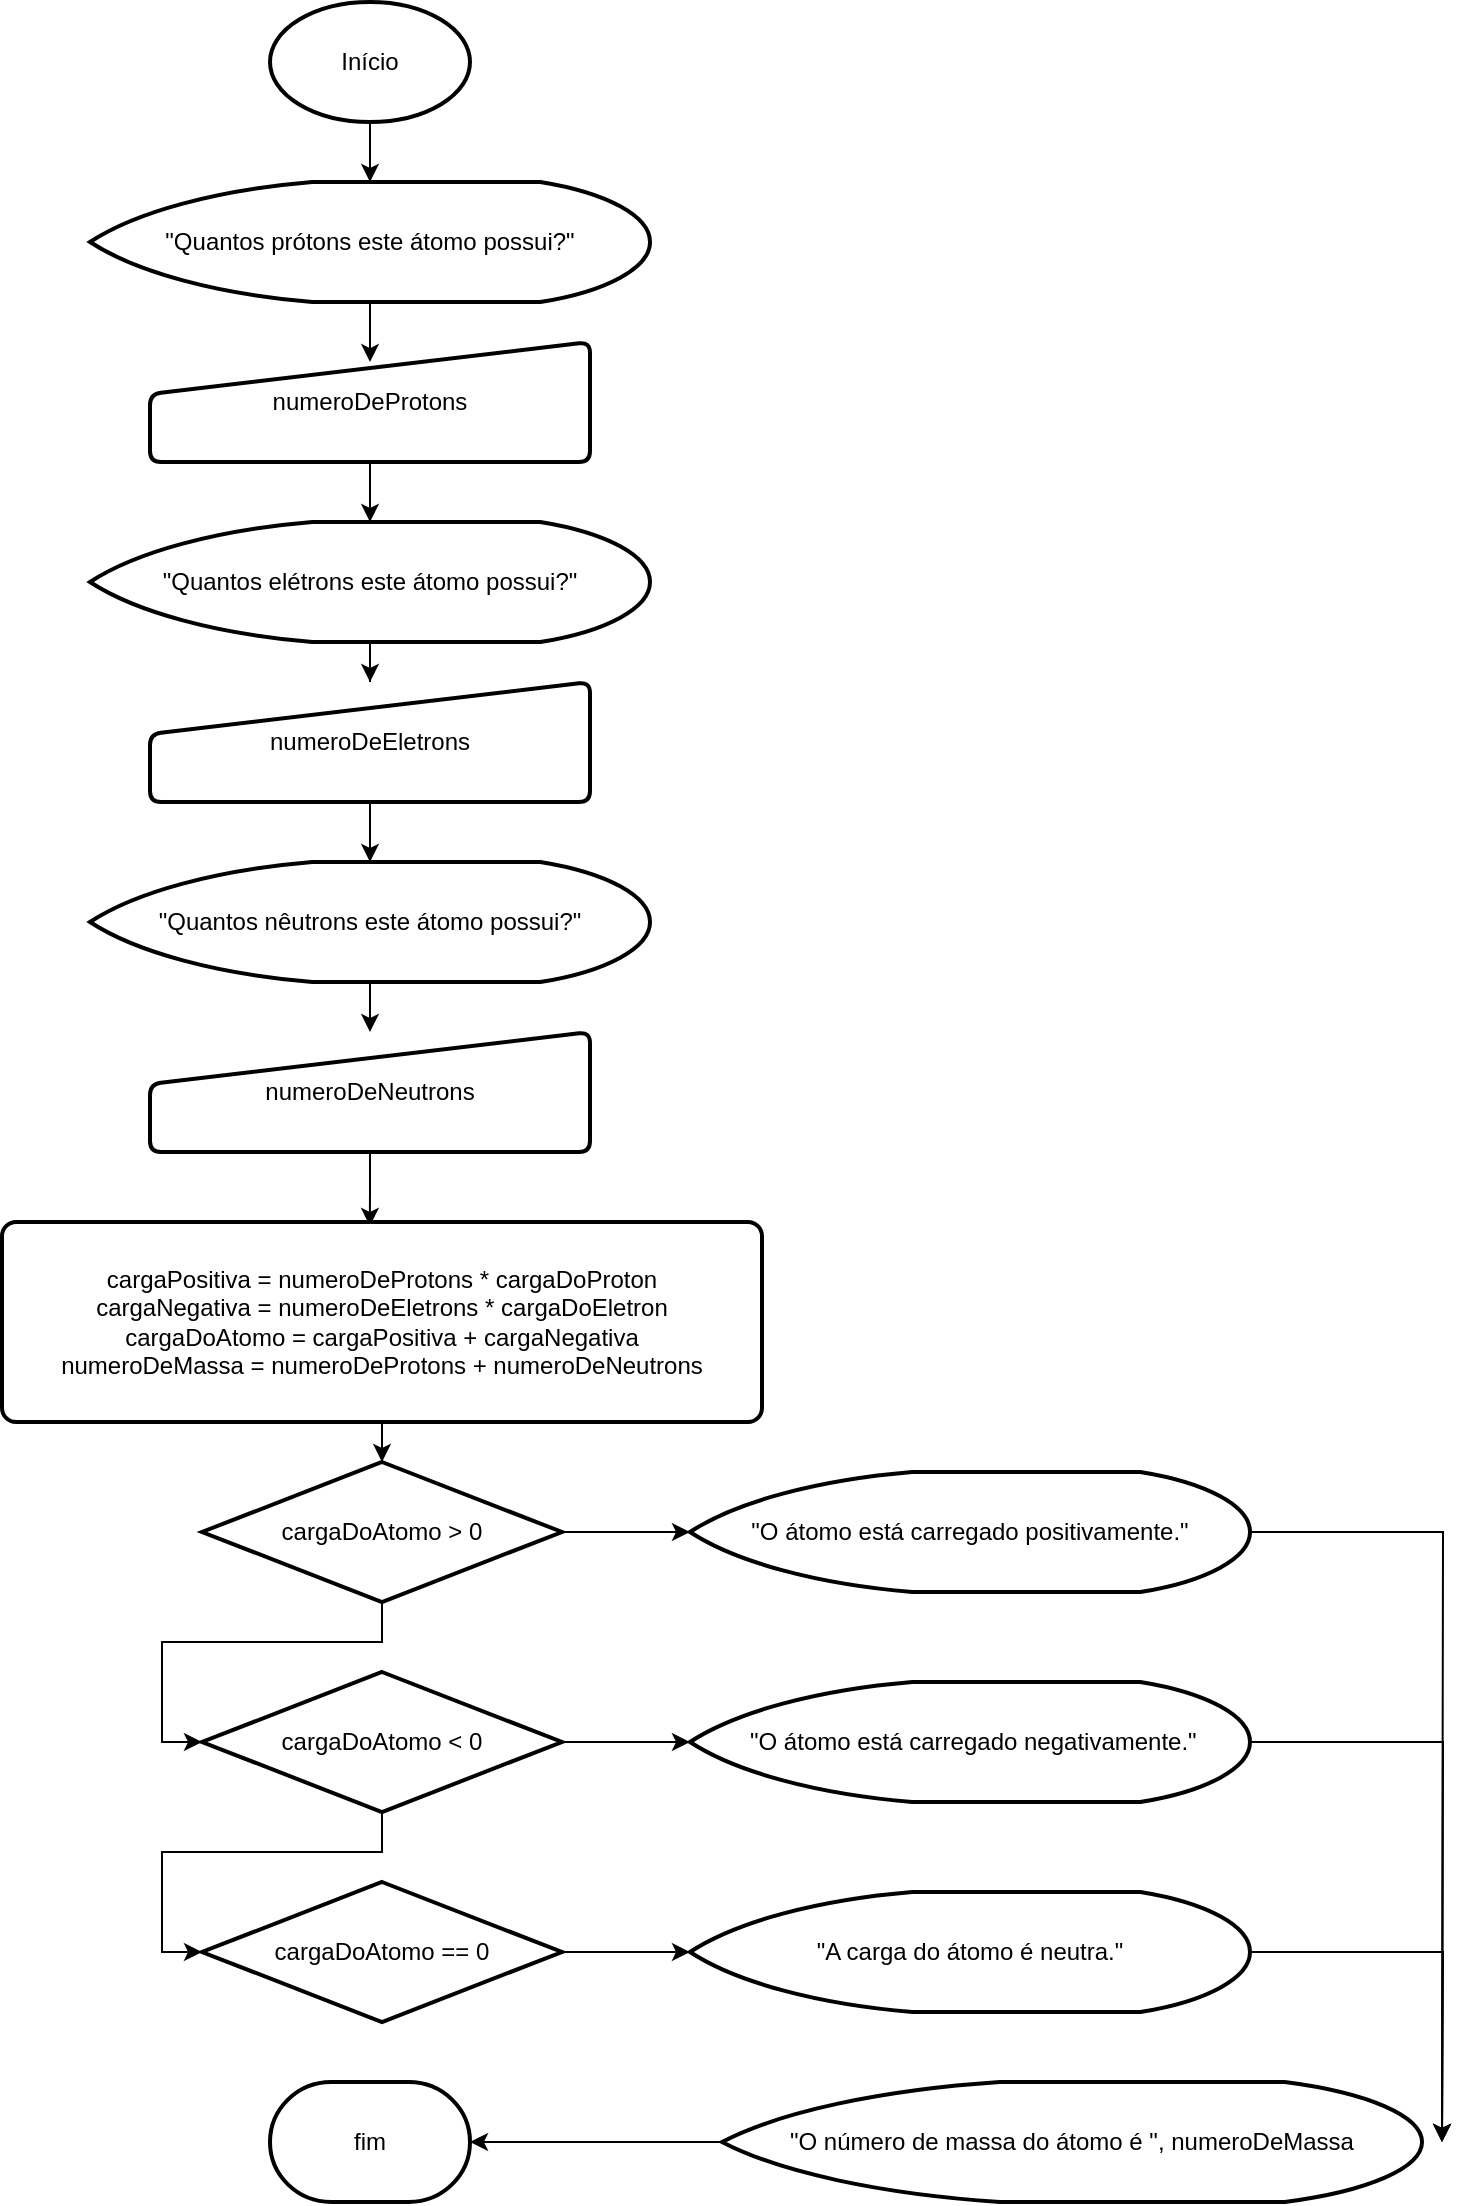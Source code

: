 <mxfile version="20.4.0" type="github">
  <diagram id="C5RBs43oDa-KdzZeNtuy" name="Page-1">
    <mxGraphModel dx="2844" dy="1498" grid="1" gridSize="10" guides="1" tooltips="1" connect="1" arrows="1" fold="1" page="1" pageScale="1" pageWidth="827" pageHeight="1169" math="0" shadow="0">
      <root>
        <mxCell id="WIyWlLk6GJQsqaUBKTNV-0" />
        <mxCell id="WIyWlLk6GJQsqaUBKTNV-1" parent="WIyWlLk6GJQsqaUBKTNV-0" />
        <mxCell id="l8Y6Cg2Txfh98p_N-I4u-8" style="edgeStyle=orthogonalEdgeStyle;rounded=0;orthogonalLoop=1;jettySize=auto;html=1;entryX=0.5;entryY=0;entryDx=0;entryDy=0;entryPerimeter=0;" edge="1" parent="WIyWlLk6GJQsqaUBKTNV-1" source="l8Y6Cg2Txfh98p_N-I4u-0" target="l8Y6Cg2Txfh98p_N-I4u-2">
          <mxGeometry relative="1" as="geometry" />
        </mxCell>
        <mxCell id="l8Y6Cg2Txfh98p_N-I4u-0" value="Início" style="strokeWidth=2;html=1;shape=mxgraph.flowchart.start_1;whiteSpace=wrap;" vertex="1" parent="WIyWlLk6GJQsqaUBKTNV-1">
          <mxGeometry x="188" y="35" width="100" height="60" as="geometry" />
        </mxCell>
        <mxCell id="l8Y6Cg2Txfh98p_N-I4u-9" style="edgeStyle=orthogonalEdgeStyle;rounded=0;orthogonalLoop=1;jettySize=auto;html=1;entryX=0.5;entryY=0.167;entryDx=0;entryDy=0;entryPerimeter=0;" edge="1" parent="WIyWlLk6GJQsqaUBKTNV-1" source="l8Y6Cg2Txfh98p_N-I4u-2" target="l8Y6Cg2Txfh98p_N-I4u-5">
          <mxGeometry relative="1" as="geometry" />
        </mxCell>
        <mxCell id="l8Y6Cg2Txfh98p_N-I4u-2" value="&quot;Quantos prótons este átomo possui?&quot;" style="strokeWidth=2;html=1;shape=mxgraph.flowchart.display;whiteSpace=wrap;" vertex="1" parent="WIyWlLk6GJQsqaUBKTNV-1">
          <mxGeometry x="98" y="125" width="280" height="60" as="geometry" />
        </mxCell>
        <mxCell id="l8Y6Cg2Txfh98p_N-I4u-11" style="edgeStyle=orthogonalEdgeStyle;rounded=0;orthogonalLoop=1;jettySize=auto;html=1;" edge="1" parent="WIyWlLk6GJQsqaUBKTNV-1" source="l8Y6Cg2Txfh98p_N-I4u-3" target="l8Y6Cg2Txfh98p_N-I4u-6">
          <mxGeometry relative="1" as="geometry" />
        </mxCell>
        <mxCell id="l8Y6Cg2Txfh98p_N-I4u-3" value="&quot;Quantos elétrons este átomo possui?&quot;" style="strokeWidth=2;html=1;shape=mxgraph.flowchart.display;whiteSpace=wrap;" vertex="1" parent="WIyWlLk6GJQsqaUBKTNV-1">
          <mxGeometry x="98" y="295" width="280" height="60" as="geometry" />
        </mxCell>
        <mxCell id="l8Y6Cg2Txfh98p_N-I4u-13" style="edgeStyle=orthogonalEdgeStyle;rounded=0;orthogonalLoop=1;jettySize=auto;html=1;" edge="1" parent="WIyWlLk6GJQsqaUBKTNV-1" source="l8Y6Cg2Txfh98p_N-I4u-4" target="l8Y6Cg2Txfh98p_N-I4u-7">
          <mxGeometry relative="1" as="geometry" />
        </mxCell>
        <mxCell id="l8Y6Cg2Txfh98p_N-I4u-4" value="&quot;Quantos nêutrons este átomo possui?&quot;" style="strokeWidth=2;html=1;shape=mxgraph.flowchart.display;whiteSpace=wrap;" vertex="1" parent="WIyWlLk6GJQsqaUBKTNV-1">
          <mxGeometry x="98" y="465" width="280" height="60" as="geometry" />
        </mxCell>
        <mxCell id="l8Y6Cg2Txfh98p_N-I4u-10" style="edgeStyle=orthogonalEdgeStyle;rounded=0;orthogonalLoop=1;jettySize=auto;html=1;" edge="1" parent="WIyWlLk6GJQsqaUBKTNV-1" source="l8Y6Cg2Txfh98p_N-I4u-5" target="l8Y6Cg2Txfh98p_N-I4u-3">
          <mxGeometry relative="1" as="geometry" />
        </mxCell>
        <mxCell id="l8Y6Cg2Txfh98p_N-I4u-5" value="numeroDeProtons" style="html=1;strokeWidth=2;shape=manualInput;whiteSpace=wrap;rounded=1;size=26;arcSize=11;" vertex="1" parent="WIyWlLk6GJQsqaUBKTNV-1">
          <mxGeometry x="128" y="205" width="220" height="60" as="geometry" />
        </mxCell>
        <mxCell id="l8Y6Cg2Txfh98p_N-I4u-12" style="edgeStyle=orthogonalEdgeStyle;rounded=0;orthogonalLoop=1;jettySize=auto;html=1;" edge="1" parent="WIyWlLk6GJQsqaUBKTNV-1" source="l8Y6Cg2Txfh98p_N-I4u-6" target="l8Y6Cg2Txfh98p_N-I4u-4">
          <mxGeometry relative="1" as="geometry" />
        </mxCell>
        <mxCell id="l8Y6Cg2Txfh98p_N-I4u-6" value="numeroDeEletrons" style="html=1;strokeWidth=2;shape=manualInput;whiteSpace=wrap;rounded=1;size=26;arcSize=11;" vertex="1" parent="WIyWlLk6GJQsqaUBKTNV-1">
          <mxGeometry x="128" y="375" width="220" height="60" as="geometry" />
        </mxCell>
        <mxCell id="l8Y6Cg2Txfh98p_N-I4u-15" style="edgeStyle=orthogonalEdgeStyle;rounded=0;orthogonalLoop=1;jettySize=auto;html=1;entryX=0.484;entryY=0.02;entryDx=0;entryDy=0;entryPerimeter=0;" edge="1" parent="WIyWlLk6GJQsqaUBKTNV-1" source="l8Y6Cg2Txfh98p_N-I4u-7" target="l8Y6Cg2Txfh98p_N-I4u-14">
          <mxGeometry relative="1" as="geometry" />
        </mxCell>
        <mxCell id="l8Y6Cg2Txfh98p_N-I4u-7" value="numeroDeNeutrons" style="html=1;strokeWidth=2;shape=manualInput;whiteSpace=wrap;rounded=1;size=26;arcSize=11;" vertex="1" parent="WIyWlLk6GJQsqaUBKTNV-1">
          <mxGeometry x="128" y="550" width="220" height="60" as="geometry" />
        </mxCell>
        <mxCell id="l8Y6Cg2Txfh98p_N-I4u-24" style="edgeStyle=orthogonalEdgeStyle;rounded=0;orthogonalLoop=1;jettySize=auto;html=1;" edge="1" parent="WIyWlLk6GJQsqaUBKTNV-1" source="l8Y6Cg2Txfh98p_N-I4u-14" target="l8Y6Cg2Txfh98p_N-I4u-16">
          <mxGeometry relative="1" as="geometry" />
        </mxCell>
        <mxCell id="l8Y6Cg2Txfh98p_N-I4u-14" value="cargaPositiva = numeroDeProtons * cargaDoProton&lt;br&gt;cargaNegativa = numeroDeEletrons * cargaDoEletron &lt;br&gt;cargaDoAtomo = cargaPositiva + cargaNegativa&lt;br&gt;numeroDeMassa = numeroDeProtons + numeroDeNeutrons" style="rounded=1;whiteSpace=wrap;html=1;absoluteArcSize=1;arcSize=14;strokeWidth=2;fillColor=default;align=center;" vertex="1" parent="WIyWlLk6GJQsqaUBKTNV-1">
          <mxGeometry x="54" y="645" width="380" height="100" as="geometry" />
        </mxCell>
        <mxCell id="l8Y6Cg2Txfh98p_N-I4u-28" style="edgeStyle=orthogonalEdgeStyle;rounded=0;orthogonalLoop=1;jettySize=auto;html=1;" edge="1" parent="WIyWlLk6GJQsqaUBKTNV-1" source="l8Y6Cg2Txfh98p_N-I4u-16" target="l8Y6Cg2Txfh98p_N-I4u-17">
          <mxGeometry relative="1" as="geometry" />
        </mxCell>
        <mxCell id="l8Y6Cg2Txfh98p_N-I4u-29" style="edgeStyle=orthogonalEdgeStyle;rounded=0;orthogonalLoop=1;jettySize=auto;html=1;entryX=0;entryY=0.5;entryDx=0;entryDy=0;entryPerimeter=0;" edge="1" parent="WIyWlLk6GJQsqaUBKTNV-1" source="l8Y6Cg2Txfh98p_N-I4u-16" target="l8Y6Cg2Txfh98p_N-I4u-18">
          <mxGeometry relative="1" as="geometry" />
        </mxCell>
        <mxCell id="l8Y6Cg2Txfh98p_N-I4u-16" value="cargaDoAtomo &amp;gt; 0" style="strokeWidth=2;html=1;shape=mxgraph.flowchart.decision;whiteSpace=wrap;fillColor=default;" vertex="1" parent="WIyWlLk6GJQsqaUBKTNV-1">
          <mxGeometry x="154" y="765" width="180" height="70" as="geometry" />
        </mxCell>
        <mxCell id="l8Y6Cg2Txfh98p_N-I4u-38" style="edgeStyle=orthogonalEdgeStyle;rounded=0;orthogonalLoop=1;jettySize=auto;html=1;" edge="1" parent="WIyWlLk6GJQsqaUBKTNV-1" source="l8Y6Cg2Txfh98p_N-I4u-17">
          <mxGeometry relative="1" as="geometry">
            <mxPoint x="774" y="1105" as="targetPoint" />
          </mxGeometry>
        </mxCell>
        <mxCell id="l8Y6Cg2Txfh98p_N-I4u-17" value="&quot;O átomo está carregado positivamente.&quot;" style="strokeWidth=2;html=1;shape=mxgraph.flowchart.display;whiteSpace=wrap;fillColor=default;" vertex="1" parent="WIyWlLk6GJQsqaUBKTNV-1">
          <mxGeometry x="398" y="770" width="280" height="60" as="geometry" />
        </mxCell>
        <mxCell id="l8Y6Cg2Txfh98p_N-I4u-30" style="edgeStyle=orthogonalEdgeStyle;rounded=0;orthogonalLoop=1;jettySize=auto;html=1;entryX=0;entryY=0.5;entryDx=0;entryDy=0;entryPerimeter=0;" edge="1" parent="WIyWlLk6GJQsqaUBKTNV-1" source="l8Y6Cg2Txfh98p_N-I4u-18" target="l8Y6Cg2Txfh98p_N-I4u-20">
          <mxGeometry relative="1" as="geometry" />
        </mxCell>
        <mxCell id="l8Y6Cg2Txfh98p_N-I4u-34" style="edgeStyle=orthogonalEdgeStyle;rounded=0;orthogonalLoop=1;jettySize=auto;html=1;" edge="1" parent="WIyWlLk6GJQsqaUBKTNV-1" source="l8Y6Cg2Txfh98p_N-I4u-18" target="l8Y6Cg2Txfh98p_N-I4u-19">
          <mxGeometry relative="1" as="geometry" />
        </mxCell>
        <mxCell id="l8Y6Cg2Txfh98p_N-I4u-18" value="cargaDoAtomo &amp;lt; 0" style="strokeWidth=2;html=1;shape=mxgraph.flowchart.decision;whiteSpace=wrap;fillColor=default;" vertex="1" parent="WIyWlLk6GJQsqaUBKTNV-1">
          <mxGeometry x="154" y="870" width="180" height="70" as="geometry" />
        </mxCell>
        <mxCell id="l8Y6Cg2Txfh98p_N-I4u-40" style="edgeStyle=orthogonalEdgeStyle;rounded=0;orthogonalLoop=1;jettySize=auto;html=1;" edge="1" parent="WIyWlLk6GJQsqaUBKTNV-1" source="l8Y6Cg2Txfh98p_N-I4u-19">
          <mxGeometry relative="1" as="geometry">
            <mxPoint x="774" y="1105" as="targetPoint" />
          </mxGeometry>
        </mxCell>
        <mxCell id="l8Y6Cg2Txfh98p_N-I4u-19" value="&lt;span style=&quot;white-space: pre;&quot;&gt;	&quot;&lt;/span&gt;O átomo está carregado negativamente.&quot;" style="strokeWidth=2;html=1;shape=mxgraph.flowchart.display;whiteSpace=wrap;fillColor=default;" vertex="1" parent="WIyWlLk6GJQsqaUBKTNV-1">
          <mxGeometry x="398" y="875" width="280" height="60" as="geometry" />
        </mxCell>
        <mxCell id="l8Y6Cg2Txfh98p_N-I4u-33" style="edgeStyle=orthogonalEdgeStyle;rounded=0;orthogonalLoop=1;jettySize=auto;html=1;" edge="1" parent="WIyWlLk6GJQsqaUBKTNV-1" source="l8Y6Cg2Txfh98p_N-I4u-20" target="l8Y6Cg2Txfh98p_N-I4u-21">
          <mxGeometry relative="1" as="geometry" />
        </mxCell>
        <mxCell id="l8Y6Cg2Txfh98p_N-I4u-20" value="cargaDoAtomo == 0" style="strokeWidth=2;html=1;shape=mxgraph.flowchart.decision;whiteSpace=wrap;fillColor=default;" vertex="1" parent="WIyWlLk6GJQsqaUBKTNV-1">
          <mxGeometry x="154" y="975" width="180" height="70" as="geometry" />
        </mxCell>
        <mxCell id="l8Y6Cg2Txfh98p_N-I4u-41" style="edgeStyle=orthogonalEdgeStyle;rounded=0;orthogonalLoop=1;jettySize=auto;html=1;" edge="1" parent="WIyWlLk6GJQsqaUBKTNV-1" source="l8Y6Cg2Txfh98p_N-I4u-21">
          <mxGeometry relative="1" as="geometry">
            <mxPoint x="774" y="1105" as="targetPoint" />
          </mxGeometry>
        </mxCell>
        <mxCell id="l8Y6Cg2Txfh98p_N-I4u-21" value="&quot;A carga do átomo é neutra.&quot;" style="strokeWidth=2;html=1;shape=mxgraph.flowchart.display;whiteSpace=wrap;fillColor=default;" vertex="1" parent="WIyWlLk6GJQsqaUBKTNV-1">
          <mxGeometry x="398" y="980" width="280" height="60" as="geometry" />
        </mxCell>
        <mxCell id="l8Y6Cg2Txfh98p_N-I4u-43" style="edgeStyle=orthogonalEdgeStyle;rounded=0;orthogonalLoop=1;jettySize=auto;html=1;" edge="1" parent="WIyWlLk6GJQsqaUBKTNV-1" source="l8Y6Cg2Txfh98p_N-I4u-35" target="l8Y6Cg2Txfh98p_N-I4u-42">
          <mxGeometry relative="1" as="geometry" />
        </mxCell>
        <mxCell id="l8Y6Cg2Txfh98p_N-I4u-35" value="&quot;O número de massa do átomo é &quot;, numeroDeMassa" style="strokeWidth=2;html=1;shape=mxgraph.flowchart.display;whiteSpace=wrap;fillColor=default;" vertex="1" parent="WIyWlLk6GJQsqaUBKTNV-1">
          <mxGeometry x="414" y="1075" width="350" height="60" as="geometry" />
        </mxCell>
        <mxCell id="l8Y6Cg2Txfh98p_N-I4u-42" value="fim" style="strokeWidth=2;html=1;shape=mxgraph.flowchart.terminator;whiteSpace=wrap;fillColor=default;" vertex="1" parent="WIyWlLk6GJQsqaUBKTNV-1">
          <mxGeometry x="188" y="1075" width="100" height="60" as="geometry" />
        </mxCell>
      </root>
    </mxGraphModel>
  </diagram>
</mxfile>
